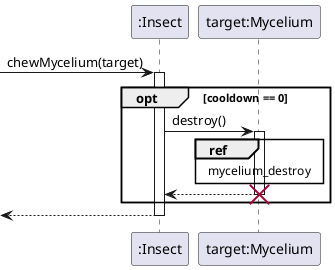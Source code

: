 @startuml

participant ":Insect" as insect
participant "target:Mycelium" as target

-> insect : chewMycelium(target)
activate insect

opt cooldown == 0
    insect -> target : destroy()
    activate target

    ' TODO egyeztetni a diagram nevet
    ref over target
        mycelium_destroy
    end ref

    insect <-- target
    destroy target
end

<-- insect
deactivate insect

@enduml